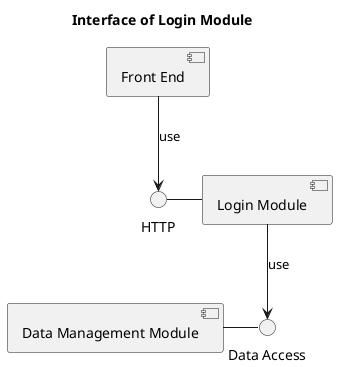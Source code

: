 	
@startuml
title Interface of Login Module
top to bottom direction
[Data Management Module] - () "Data Access"
[Front End] --> () HTTP : use
HTTP - [Login Module]
[Login Module] --> () "Data Access" : use

@enduml